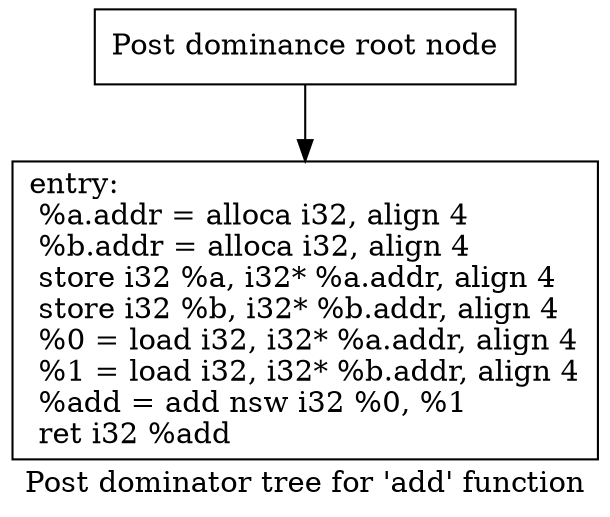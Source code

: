 digraph "Post dominator tree for 'add' function" {
	label="Post dominator tree for 'add' function";

	Node0x55c08ab02ac0 [shape=record,label="{Post dominance root node}"];
	Node0x55c08ab02ac0 -> Node0x55c08ab02f30;
	Node0x55c08ab02f30 [shape=record,label="{entry:\l  %a.addr = alloca i32, align 4\l  %b.addr = alloca i32, align 4\l  store i32 %a, i32* %a.addr, align 4\l  store i32 %b, i32* %b.addr, align 4\l  %0 = load i32, i32* %a.addr, align 4\l  %1 = load i32, i32* %b.addr, align 4\l  %add = add nsw i32 %0, %1\l  ret i32 %add\l}"];
}
